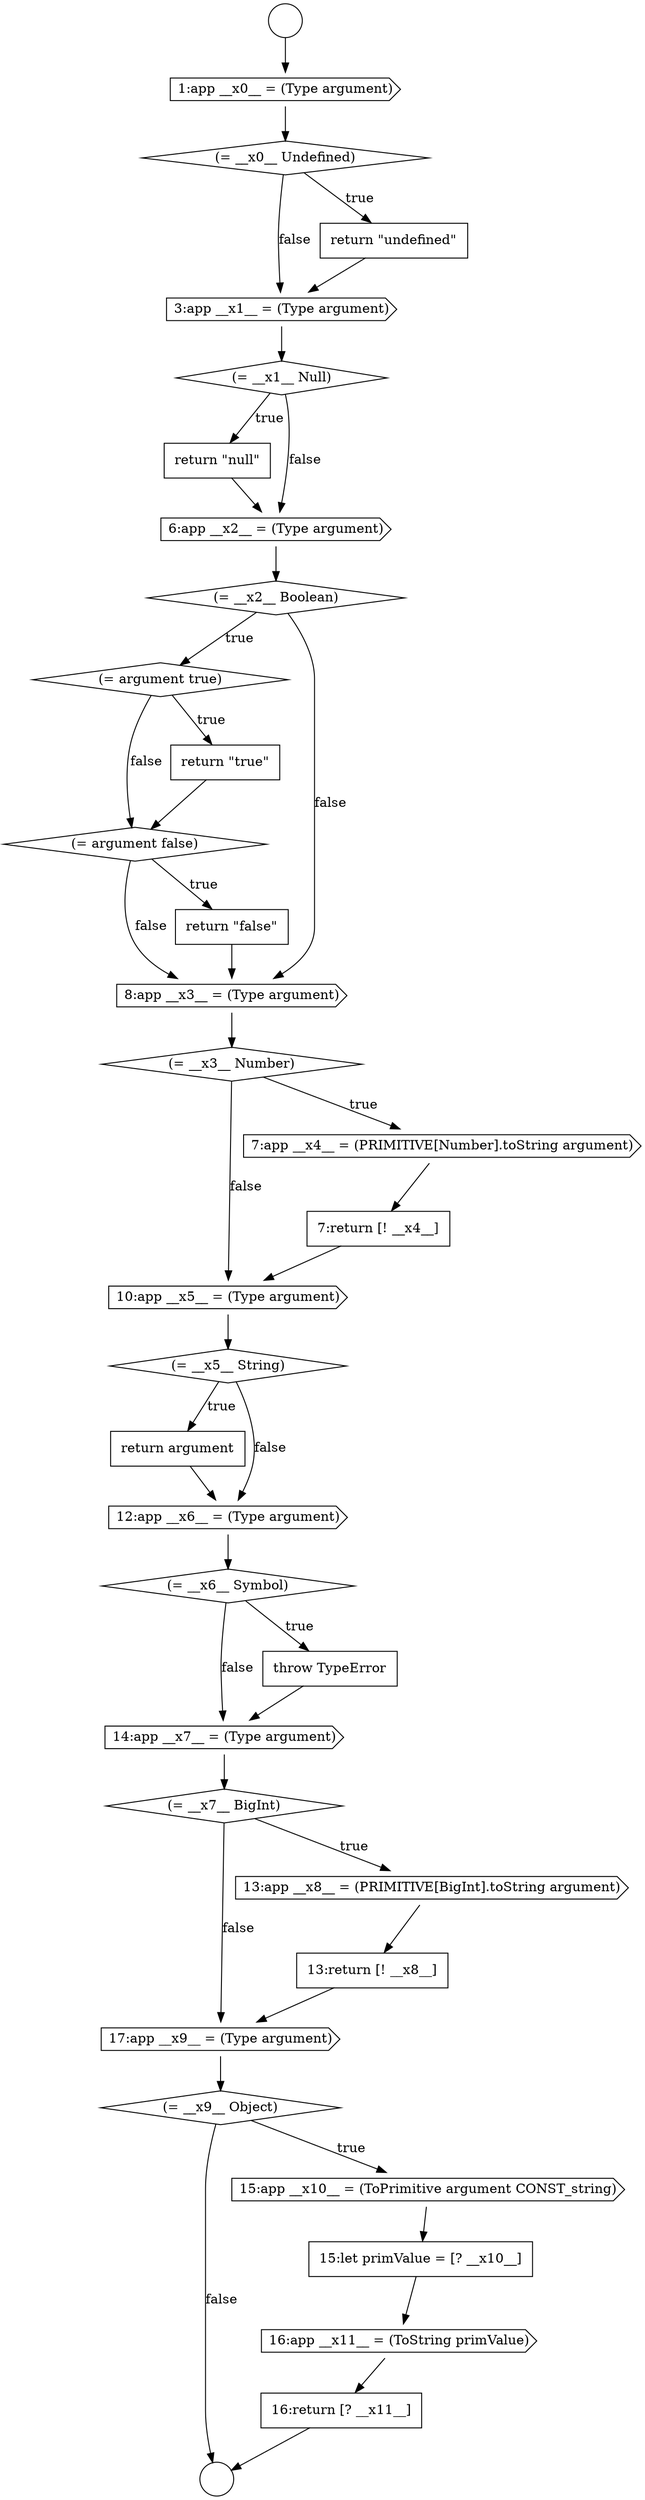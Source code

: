 digraph {
  node0 [shape=circle label=" " color="black" fillcolor="white" style=filled]
  node5 [shape=cds, label=<<font color="black">3:app __x1__ = (Type argument)</font>> color="black" fillcolor="white" style=filled]
  node10 [shape=diamond, label=<<font color="black">(= argument true)</font>> color="black" fillcolor="white" style=filled]
  node14 [shape=cds, label=<<font color="black">8:app __x3__ = (Type argument)</font>> color="black" fillcolor="white" style=filled]
  node1 [shape=circle label=" " color="black" fillcolor="white" style=filled]
  node6 [shape=diamond, label=<<font color="black">(= __x1__ Null)</font>> color="black" fillcolor="white" style=filled]
  node9 [shape=diamond, label=<<font color="black">(= __x2__ Boolean)</font>> color="black" fillcolor="white" style=filled]
  node13 [shape=none, margin=0, label=<<font color="black">
    <table border="0" cellborder="1" cellspacing="0" cellpadding="10">
      <tr><td align="left">return &quot;false&quot;</td></tr>
    </table>
  </font>> color="black" fillcolor="white" style=filled]
  node2 [shape=cds, label=<<font color="black">1:app __x0__ = (Type argument)</font>> color="black" fillcolor="white" style=filled]
  node12 [shape=diamond, label=<<font color="black">(= argument false)</font>> color="black" fillcolor="white" style=filled]
  node7 [shape=none, margin=0, label=<<font color="black">
    <table border="0" cellborder="1" cellspacing="0" cellpadding="10">
      <tr><td align="left">return &quot;null&quot;</td></tr>
    </table>
  </font>> color="black" fillcolor="white" style=filled]
  node3 [shape=diamond, label=<<font color="black">(= __x0__ Undefined)</font>> color="black" fillcolor="white" style=filled]
  node18 [shape=cds, label=<<font color="black">10:app __x5__ = (Type argument)</font>> color="black" fillcolor="white" style=filled]
  node11 [shape=none, margin=0, label=<<font color="black">
    <table border="0" cellborder="1" cellspacing="0" cellpadding="10">
      <tr><td align="left">return &quot;true&quot;</td></tr>
    </table>
  </font>> color="black" fillcolor="white" style=filled]
  node8 [shape=cds, label=<<font color="black">6:app __x2__ = (Type argument)</font>> color="black" fillcolor="white" style=filled]
  node4 [shape=none, margin=0, label=<<font color="black">
    <table border="0" cellborder="1" cellspacing="0" cellpadding="10">
      <tr><td align="left">return &quot;undefined&quot;</td></tr>
    </table>
  </font>> color="black" fillcolor="white" style=filled]
  node15 [shape=diamond, label=<<font color="black">(= __x3__ Number)</font>> color="black" fillcolor="white" style=filled]
  node24 [shape=cds, label=<<font color="black">14:app __x7__ = (Type argument)</font>> color="black" fillcolor="white" style=filled]
  node25 [shape=diamond, label=<<font color="black">(= __x7__ BigInt)</font>> color="black" fillcolor="white" style=filled]
  node20 [shape=none, margin=0, label=<<font color="black">
    <table border="0" cellborder="1" cellspacing="0" cellpadding="10">
      <tr><td align="left">return argument</td></tr>
    </table>
  </font>> color="black" fillcolor="white" style=filled]
  node29 [shape=diamond, label=<<font color="black">(= __x9__ Object)</font>> color="black" fillcolor="white" style=filled]
  node28 [shape=cds, label=<<font color="black">17:app __x9__ = (Type argument)</font>> color="black" fillcolor="white" style=filled]
  node21 [shape=cds, label=<<font color="black">12:app __x6__ = (Type argument)</font>> color="black" fillcolor="white" style=filled]
  node33 [shape=none, margin=0, label=<<font color="black">
    <table border="0" cellborder="1" cellspacing="0" cellpadding="10">
      <tr><td align="left">16:return [? __x11__]</td></tr>
    </table>
  </font>> color="black" fillcolor="white" style=filled]
  node32 [shape=cds, label=<<font color="black">16:app __x11__ = (ToString primValue)</font>> color="black" fillcolor="white" style=filled]
  node17 [shape=none, margin=0, label=<<font color="black">
    <table border="0" cellborder="1" cellspacing="0" cellpadding="10">
      <tr><td align="left">7:return [! __x4__]</td></tr>
    </table>
  </font>> color="black" fillcolor="white" style=filled]
  node22 [shape=diamond, label=<<font color="black">(= __x6__ Symbol)</font>> color="black" fillcolor="white" style=filled]
  node27 [shape=none, margin=0, label=<<font color="black">
    <table border="0" cellborder="1" cellspacing="0" cellpadding="10">
      <tr><td align="left">13:return [! __x8__]</td></tr>
    </table>
  </font>> color="black" fillcolor="white" style=filled]
  node16 [shape=cds, label=<<font color="black">7:app __x4__ = (PRIMITIVE[Number].toString argument)</font>> color="black" fillcolor="white" style=filled]
  node31 [shape=none, margin=0, label=<<font color="black">
    <table border="0" cellborder="1" cellspacing="0" cellpadding="10">
      <tr><td align="left">15:let primValue = [? __x10__]</td></tr>
    </table>
  </font>> color="black" fillcolor="white" style=filled]
  node26 [shape=cds, label=<<font color="black">13:app __x8__ = (PRIMITIVE[BigInt].toString argument)</font>> color="black" fillcolor="white" style=filled]
  node23 [shape=none, margin=0, label=<<font color="black">
    <table border="0" cellborder="1" cellspacing="0" cellpadding="10">
      <tr><td align="left">throw TypeError</td></tr>
    </table>
  </font>> color="black" fillcolor="white" style=filled]
  node30 [shape=cds, label=<<font color="black">15:app __x10__ = (ToPrimitive argument CONST_string)</font>> color="black" fillcolor="white" style=filled]
  node19 [shape=diamond, label=<<font color="black">(= __x5__ String)</font>> color="black" fillcolor="white" style=filled]
  node5 -> node6 [ color="black"]
  node28 -> node29 [ color="black"]
  node10 -> node11 [label=<<font color="black">true</font>> color="black"]
  node10 -> node12 [label=<<font color="black">false</font>> color="black"]
  node13 -> node14 [ color="black"]
  node27 -> node28 [ color="black"]
  node30 -> node31 [ color="black"]
  node26 -> node27 [ color="black"]
  node4 -> node5 [ color="black"]
  node16 -> node17 [ color="black"]
  node9 -> node10 [label=<<font color="black">true</font>> color="black"]
  node9 -> node14 [label=<<font color="black">false</font>> color="black"]
  node12 -> node13 [label=<<font color="black">true</font>> color="black"]
  node12 -> node14 [label=<<font color="black">false</font>> color="black"]
  node6 -> node7 [label=<<font color="black">true</font>> color="black"]
  node6 -> node8 [label=<<font color="black">false</font>> color="black"]
  node7 -> node8 [ color="black"]
  node18 -> node19 [ color="black"]
  node2 -> node3 [ color="black"]
  node3 -> node4 [label=<<font color="black">true</font>> color="black"]
  node3 -> node5 [label=<<font color="black">false</font>> color="black"]
  node33 -> node1 [ color="black"]
  node22 -> node23 [label=<<font color="black">true</font>> color="black"]
  node22 -> node24 [label=<<font color="black">false</font>> color="black"]
  node11 -> node12 [ color="black"]
  node29 -> node30 [label=<<font color="black">true</font>> color="black"]
  node29 -> node1 [label=<<font color="black">false</font>> color="black"]
  node25 -> node26 [label=<<font color="black">true</font>> color="black"]
  node25 -> node28 [label=<<font color="black">false</font>> color="black"]
  node0 -> node2 [ color="black"]
  node19 -> node20 [label=<<font color="black">true</font>> color="black"]
  node19 -> node21 [label=<<font color="black">false</font>> color="black"]
  node23 -> node24 [ color="black"]
  node14 -> node15 [ color="black"]
  node31 -> node32 [ color="black"]
  node8 -> node9 [ color="black"]
  node21 -> node22 [ color="black"]
  node20 -> node21 [ color="black"]
  node24 -> node25 [ color="black"]
  node15 -> node16 [label=<<font color="black">true</font>> color="black"]
  node15 -> node18 [label=<<font color="black">false</font>> color="black"]
  node32 -> node33 [ color="black"]
  node17 -> node18 [ color="black"]
}
